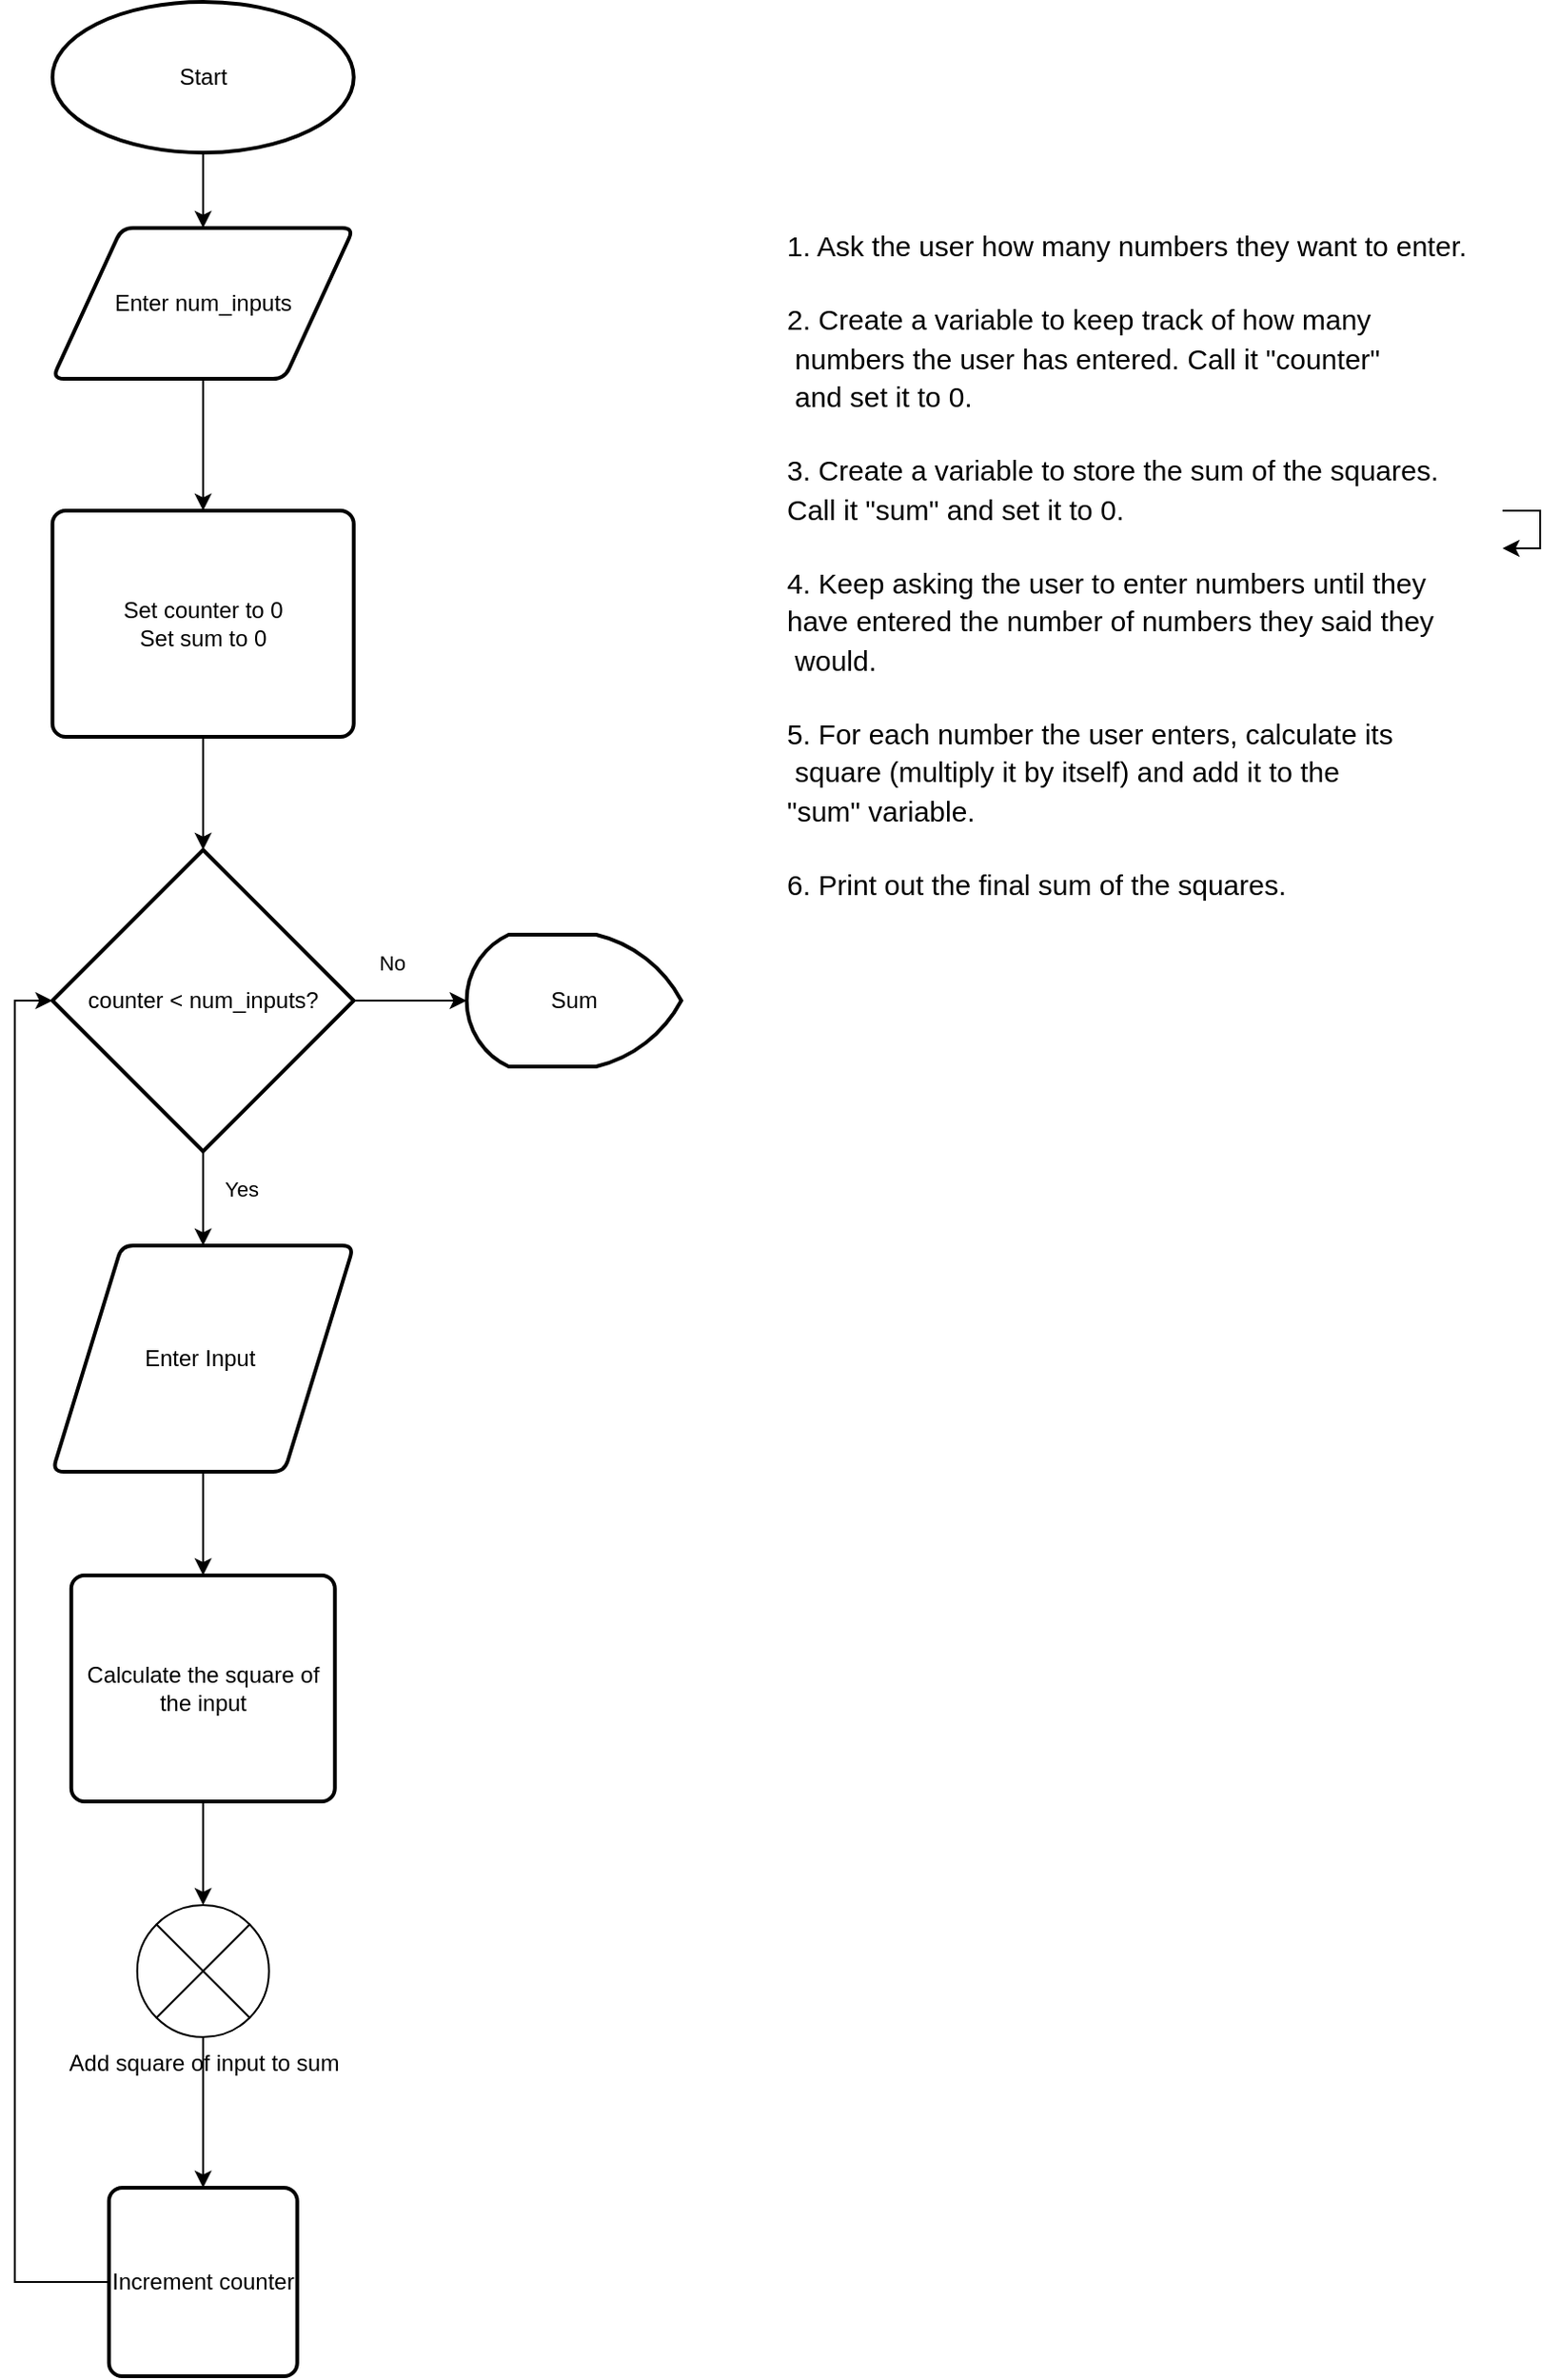 <mxfile version="20.8.23" type="github">
  <diagram id="C5RBs43oDa-KdzZeNtuy" name="Page-1">
    <mxGraphModel dx="2269" dy="2449" grid="1" gridSize="10" guides="1" tooltips="1" connect="1" arrows="1" fold="1" page="1" pageScale="1" pageWidth="827" pageHeight="1169" math="0" shadow="0">
      <root>
        <mxCell id="WIyWlLk6GJQsqaUBKTNV-0" />
        <mxCell id="WIyWlLk6GJQsqaUBKTNV-1" parent="WIyWlLk6GJQsqaUBKTNV-0" />
        <mxCell id="xcYycrhQfplcxfx5c9l_-16" value="" style="edgeStyle=orthogonalEdgeStyle;rounded=0;orthogonalLoop=1;jettySize=auto;html=1;" parent="WIyWlLk6GJQsqaUBKTNV-1" source="xcYycrhQfplcxfx5c9l_-4" target="xcYycrhQfplcxfx5c9l_-15" edge="1">
          <mxGeometry relative="1" as="geometry" />
        </mxCell>
        <mxCell id="xcYycrhQfplcxfx5c9l_-4" value="Start" style="strokeWidth=2;html=1;shape=mxgraph.flowchart.start_1;whiteSpace=wrap;" parent="WIyWlLk6GJQsqaUBKTNV-1" vertex="1">
          <mxGeometry x="59.86" y="-250" width="160" height="80" as="geometry" />
        </mxCell>
        <mxCell id="xcYycrhQfplcxfx5c9l_-9" style="edgeStyle=orthogonalEdgeStyle;rounded=0;orthogonalLoop=1;jettySize=auto;html=1;entryX=0.5;entryY=0;entryDx=0;entryDy=0;entryPerimeter=0;" parent="WIyWlLk6GJQsqaUBKTNV-1" source="xcYycrhQfplcxfx5c9l_-5" target="xcYycrhQfplcxfx5c9l_-7" edge="1">
          <mxGeometry relative="1" as="geometry" />
        </mxCell>
        <mxCell id="xcYycrhQfplcxfx5c9l_-5" value="Set counter to 0&lt;br&gt;Set sum to 0" style="rounded=1;whiteSpace=wrap;html=1;absoluteArcSize=1;arcSize=14;strokeWidth=2;" parent="WIyWlLk6GJQsqaUBKTNV-1" vertex="1">
          <mxGeometry x="59.86" y="20" width="160" height="120" as="geometry" />
        </mxCell>
        <mxCell id="xcYycrhQfplcxfx5c9l_-11" value="Yes" style="edgeStyle=orthogonalEdgeStyle;rounded=0;orthogonalLoop=1;jettySize=auto;html=1;entryX=0.5;entryY=0;entryDx=0;entryDy=0;" parent="WIyWlLk6GJQsqaUBKTNV-1" source="xcYycrhQfplcxfx5c9l_-7" target="xcYycrhQfplcxfx5c9l_-10" edge="1">
          <mxGeometry x="-0.2" y="20" relative="1" as="geometry">
            <mxPoint as="offset" />
          </mxGeometry>
        </mxCell>
        <mxCell id="xcYycrhQfplcxfx5c9l_-21" value="No" style="edgeStyle=orthogonalEdgeStyle;rounded=0;orthogonalLoop=1;jettySize=auto;html=1;" parent="WIyWlLk6GJQsqaUBKTNV-1" source="xcYycrhQfplcxfx5c9l_-7" target="xcYycrhQfplcxfx5c9l_-20" edge="1">
          <mxGeometry x="-0.333" y="20" relative="1" as="geometry">
            <mxPoint as="offset" />
          </mxGeometry>
        </mxCell>
        <mxCell id="xcYycrhQfplcxfx5c9l_-7" value="counter &amp;lt; num_inputs?" style="strokeWidth=2;html=1;shape=mxgraph.flowchart.decision;whiteSpace=wrap;" parent="WIyWlLk6GJQsqaUBKTNV-1" vertex="1">
          <mxGeometry x="59.86" y="200" width="160" height="160" as="geometry" />
        </mxCell>
        <mxCell id="xcYycrhQfplcxfx5c9l_-13" style="edgeStyle=orthogonalEdgeStyle;rounded=0;orthogonalLoop=1;jettySize=auto;html=1;entryX=0.5;entryY=0;entryDx=0;entryDy=0;" parent="WIyWlLk6GJQsqaUBKTNV-1" source="xcYycrhQfplcxfx5c9l_-10" target="xcYycrhQfplcxfx5c9l_-12" edge="1">
          <mxGeometry relative="1" as="geometry" />
        </mxCell>
        <mxCell id="xcYycrhQfplcxfx5c9l_-10" value="Enter Input&amp;nbsp;" style="shape=parallelogram;html=1;strokeWidth=2;perimeter=parallelogramPerimeter;whiteSpace=wrap;rounded=1;arcSize=12;size=0.23;" parent="WIyWlLk6GJQsqaUBKTNV-1" vertex="1">
          <mxGeometry x="59.86" y="410" width="160" height="120" as="geometry" />
        </mxCell>
        <mxCell id="xcYycrhQfplcxfx5c9l_-23" value="" style="edgeStyle=orthogonalEdgeStyle;rounded=0;orthogonalLoop=1;jettySize=auto;html=1;" parent="WIyWlLk6GJQsqaUBKTNV-1" source="xcYycrhQfplcxfx5c9l_-12" target="xcYycrhQfplcxfx5c9l_-22" edge="1">
          <mxGeometry relative="1" as="geometry" />
        </mxCell>
        <mxCell id="xcYycrhQfplcxfx5c9l_-12" value="Calculate the square of the input" style="rounded=1;whiteSpace=wrap;html=1;absoluteArcSize=1;arcSize=14;strokeWidth=2;" parent="WIyWlLk6GJQsqaUBKTNV-1" vertex="1">
          <mxGeometry x="69.86" y="585" width="140" height="120" as="geometry" />
        </mxCell>
        <mxCell id="xcYycrhQfplcxfx5c9l_-17" value="" style="edgeStyle=orthogonalEdgeStyle;rounded=0;orthogonalLoop=1;jettySize=auto;html=1;" parent="WIyWlLk6GJQsqaUBKTNV-1" source="xcYycrhQfplcxfx5c9l_-15" target="xcYycrhQfplcxfx5c9l_-5" edge="1">
          <mxGeometry relative="1" as="geometry" />
        </mxCell>
        <mxCell id="xcYycrhQfplcxfx5c9l_-15" value="Enter num_inputs" style="shape=parallelogram;html=1;strokeWidth=2;perimeter=parallelogramPerimeter;whiteSpace=wrap;rounded=1;arcSize=12;size=0.23;" parent="WIyWlLk6GJQsqaUBKTNV-1" vertex="1">
          <mxGeometry x="59.86" y="-130" width="160" height="80" as="geometry" />
        </mxCell>
        <mxCell id="xcYycrhQfplcxfx5c9l_-20" value="Sum" style="strokeWidth=2;html=1;shape=mxgraph.flowchart.display;whiteSpace=wrap;direction=west;" parent="WIyWlLk6GJQsqaUBKTNV-1" vertex="1">
          <mxGeometry x="279.86" y="245" width="114" height="70" as="geometry" />
        </mxCell>
        <mxCell id="xcYycrhQfplcxfx5c9l_-25" value="" style="edgeStyle=orthogonalEdgeStyle;rounded=0;orthogonalLoop=1;jettySize=auto;html=1;" parent="WIyWlLk6GJQsqaUBKTNV-1" source="xcYycrhQfplcxfx5c9l_-22" target="xcYycrhQfplcxfx5c9l_-24" edge="1">
          <mxGeometry relative="1" as="geometry" />
        </mxCell>
        <mxCell id="xcYycrhQfplcxfx5c9l_-22" value="Add square of input to sum" style="verticalLabelPosition=bottom;verticalAlign=top;html=1;shape=mxgraph.flowchart.or;" parent="WIyWlLk6GJQsqaUBKTNV-1" vertex="1">
          <mxGeometry x="104.86" y="760" width="70" height="70" as="geometry" />
        </mxCell>
        <mxCell id="xcYycrhQfplcxfx5c9l_-26" style="edgeStyle=orthogonalEdgeStyle;rounded=0;orthogonalLoop=1;jettySize=auto;html=1;entryX=0;entryY=0.5;entryDx=0;entryDy=0;entryPerimeter=0;" parent="WIyWlLk6GJQsqaUBKTNV-1" source="xcYycrhQfplcxfx5c9l_-24" target="xcYycrhQfplcxfx5c9l_-7" edge="1">
          <mxGeometry relative="1" as="geometry">
            <Array as="points">
              <mxPoint x="39.86" y="960" />
              <mxPoint x="39.86" y="280" />
            </Array>
          </mxGeometry>
        </mxCell>
        <mxCell id="xcYycrhQfplcxfx5c9l_-24" value="Increment counter" style="rounded=1;whiteSpace=wrap;html=1;absoluteArcSize=1;arcSize=14;strokeWidth=2;" parent="WIyWlLk6GJQsqaUBKTNV-1" vertex="1">
          <mxGeometry x="89.86" y="910" width="100" height="100" as="geometry" />
        </mxCell>
        <mxCell id="xcYycrhQfplcxfx5c9l_-27" value="&lt;ul style=&quot;margin-top: 0px; margin-bottom: 0px; padding-inline-start: 48px; font-size: 15px;&quot;&gt;&lt;li aria-level=&quot;1&quot; style=&quot;list-style-type: none; font-family: Arial; background-color: transparent; font-variant-numeric: normal; font-variant-east-asian: normal; vertical-align: baseline; font-size: 15px;&quot; dir=&quot;ltr&quot;&gt;&lt;p role=&quot;presentation&quot; style=&quot;line-height: 1.38; margin-top: 0pt; margin-bottom: 0pt; font-size: 15px;&quot; dir=&quot;ltr&quot;&gt;&lt;font style=&quot;font-size: 15px;&quot;&gt;&lt;br style=&quot;font-size: 15px;&quot;&gt;&lt;/font&gt;&lt;/p&gt;&lt;/li&gt;&lt;li aria-level=&quot;1&quot; style=&quot;list-style-type: none; font-family: Arial; background-color: transparent; font-variant-numeric: normal; font-variant-east-asian: normal; vertical-align: baseline; font-size: 15px;&quot; dir=&quot;ltr&quot;&gt;&lt;font style=&quot;font-size: 15px;&quot;&gt;&lt;br style=&quot;font-size: 15px;&quot;&gt;&lt;/font&gt;&lt;/li&gt;&lt;li aria-level=&quot;1&quot; style=&quot;list-style-type: none; font-family: Arial; background-color: transparent; font-variant-numeric: normal; font-variant-east-asian: normal; vertical-align: baseline; font-size: 15px;&quot; dir=&quot;ltr&quot;&gt;&lt;p role=&quot;presentation&quot; style=&quot;line-height: 1.38; margin-top: 0pt; margin-bottom: 0pt; font-size: 15px;&quot; dir=&quot;ltr&quot;&gt;&lt;span style=&quot;background-color: transparent; font-variant-numeric: normal; font-variant-east-asian: normal; vertical-align: baseline; font-size: 15px;&quot;&gt;&lt;font style=&quot;font-size: 15px;&quot;&gt;1. Ask the user how many numbers they want to enter.&lt;/font&gt;&lt;/span&gt;&lt;/p&gt;&lt;/li&gt;&lt;li aria-level=&quot;1&quot; style=&quot;list-style-type: none; font-family: Arial; background-color: transparent; font-variant-numeric: normal; font-variant-east-asian: normal; vertical-align: baseline; font-size: 15px;&quot; dir=&quot;ltr&quot;&gt;&lt;font style=&quot;font-size: 15px;&quot;&gt;&lt;br style=&quot;font-size: 15px;&quot;&gt;&lt;/font&gt;&lt;/li&gt;&lt;li aria-level=&quot;1&quot; style=&quot;list-style-type: none; font-family: Arial; background-color: transparent; font-variant-numeric: normal; font-variant-east-asian: normal; vertical-align: baseline; font-size: 15px;&quot; dir=&quot;ltr&quot;&gt;&lt;p role=&quot;presentation&quot; style=&quot;line-height: 1.38; margin-top: 0pt; margin-bottom: 0pt; font-size: 15px;&quot; dir=&quot;ltr&quot;&gt;&lt;span style=&quot;background-color: transparent; font-variant-numeric: normal; font-variant-east-asian: normal; vertical-align: baseline; font-size: 15px;&quot;&gt;&lt;font style=&quot;font-size: 15px;&quot;&gt;2. Create a variable to keep track of how many&lt;/font&gt;&lt;/span&gt;&lt;/p&gt;&lt;/li&gt;&lt;li aria-level=&quot;1&quot; style=&quot;list-style-type: none; font-family: Arial; background-color: transparent; font-variant-numeric: normal; font-variant-east-asian: normal; vertical-align: baseline; font-size: 15px;&quot; dir=&quot;ltr&quot;&gt;&lt;p role=&quot;presentation&quot; style=&quot;line-height: 1.38; margin-top: 0pt; margin-bottom: 0pt; font-size: 15px;&quot; dir=&quot;ltr&quot;&gt;&lt;span style=&quot;background-color: transparent; font-variant-numeric: normal; font-variant-east-asian: normal; vertical-align: baseline; font-size: 15px;&quot;&gt;&lt;font style=&quot;font-size: 15px;&quot;&gt;&amp;nbsp;numbers the user has entered. Call it &quot;counter&quot;&lt;/font&gt;&lt;/span&gt;&lt;/p&gt;&lt;/li&gt;&lt;li aria-level=&quot;1&quot; style=&quot;list-style-type: none; font-family: Arial; background-color: transparent; font-variant-numeric: normal; font-variant-east-asian: normal; vertical-align: baseline; font-size: 15px;&quot; dir=&quot;ltr&quot;&gt;&lt;p role=&quot;presentation&quot; style=&quot;line-height: 1.38; margin-top: 0pt; margin-bottom: 0pt; font-size: 15px;&quot; dir=&quot;ltr&quot;&gt;&lt;span style=&quot;background-color: transparent; font-variant-numeric: normal; font-variant-east-asian: normal; vertical-align: baseline; font-size: 15px;&quot;&gt;&lt;font style=&quot;font-size: 15px;&quot;&gt;&amp;nbsp;and set it to 0.&lt;/font&gt;&lt;/span&gt;&lt;/p&gt;&lt;/li&gt;&lt;li aria-level=&quot;1&quot; style=&quot;list-style-type: none; font-family: Arial; background-color: transparent; font-variant-numeric: normal; font-variant-east-asian: normal; vertical-align: baseline; font-size: 15px;&quot; dir=&quot;ltr&quot;&gt;&lt;font style=&quot;font-size: 15px;&quot;&gt;&lt;br style=&quot;font-size: 15px;&quot;&gt;&lt;/font&gt;&lt;/li&gt;&lt;li aria-level=&quot;1&quot; style=&quot;list-style-type: none; font-family: Arial; background-color: transparent; font-variant-numeric: normal; font-variant-east-asian: normal; vertical-align: baseline; font-size: 15px;&quot; dir=&quot;ltr&quot;&gt;&lt;p role=&quot;presentation&quot; style=&quot;line-height: 1.38; margin-top: 0pt; margin-bottom: 0pt; font-size: 15px;&quot; dir=&quot;ltr&quot;&gt;&lt;span style=&quot;background-color: transparent; font-variant-numeric: normal; font-variant-east-asian: normal; vertical-align: baseline; font-size: 15px;&quot;&gt;&lt;font style=&quot;font-size: 15px;&quot;&gt;3. Create a variable to store the sum of the squares.&amp;nbsp;&lt;/font&gt;&lt;/span&gt;&lt;/p&gt;&lt;/li&gt;&lt;li aria-level=&quot;1&quot; style=&quot;list-style-type: none; font-family: Arial; background-color: transparent; font-variant-numeric: normal; font-variant-east-asian: normal; vertical-align: baseline; font-size: 15px;&quot; dir=&quot;ltr&quot;&gt;&lt;p role=&quot;presentation&quot; style=&quot;line-height: 1.38; margin-top: 0pt; margin-bottom: 0pt; font-size: 15px;&quot; dir=&quot;ltr&quot;&gt;&lt;span style=&quot;background-color: transparent; font-variant-numeric: normal; font-variant-east-asian: normal; vertical-align: baseline; font-size: 15px;&quot;&gt;&lt;font style=&quot;font-size: 15px;&quot;&gt;Call it &quot;sum&quot; and set it to 0.&lt;/font&gt;&lt;/span&gt;&lt;/p&gt;&lt;/li&gt;&lt;li aria-level=&quot;1&quot; style=&quot;list-style-type: none; font-family: Arial; background-color: transparent; font-variant-numeric: normal; font-variant-east-asian: normal; vertical-align: baseline; font-size: 15px;&quot; dir=&quot;ltr&quot;&gt;&lt;font style=&quot;font-size: 15px;&quot;&gt;&lt;br style=&quot;font-size: 15px;&quot;&gt;&lt;/font&gt;&lt;/li&gt;&lt;li aria-level=&quot;1&quot; style=&quot;list-style-type: none; font-family: Arial; background-color: transparent; font-variant-numeric: normal; font-variant-east-asian: normal; vertical-align: baseline; font-size: 15px;&quot; dir=&quot;ltr&quot;&gt;&lt;p role=&quot;presentation&quot; style=&quot;line-height: 1.38; margin-top: 0pt; margin-bottom: 0pt; font-size: 15px;&quot; dir=&quot;ltr&quot;&gt;&lt;span style=&quot;background-color: transparent; font-variant-numeric: normal; font-variant-east-asian: normal; vertical-align: baseline; font-size: 15px;&quot;&gt;&lt;font style=&quot;font-size: 15px;&quot;&gt;4. Keep asking the user to enter numbers until they&amp;nbsp;&lt;/font&gt;&lt;/span&gt;&lt;/p&gt;&lt;/li&gt;&lt;li aria-level=&quot;1&quot; style=&quot;list-style-type: none; font-family: Arial; background-color: transparent; font-variant-numeric: normal; font-variant-east-asian: normal; vertical-align: baseline; font-size: 15px;&quot; dir=&quot;ltr&quot;&gt;&lt;p role=&quot;presentation&quot; style=&quot;line-height: 1.38; margin-top: 0pt; margin-bottom: 0pt; font-size: 15px;&quot; dir=&quot;ltr&quot;&gt;&lt;span style=&quot;background-color: transparent; font-variant-numeric: normal; font-variant-east-asian: normal; vertical-align: baseline; font-size: 15px;&quot;&gt;&lt;font style=&quot;font-size: 15px;&quot;&gt;have entered the number of numbers they said they&lt;/font&gt;&lt;/span&gt;&lt;/p&gt;&lt;/li&gt;&lt;li aria-level=&quot;1&quot; style=&quot;list-style-type: none; font-family: Arial; background-color: transparent; font-variant-numeric: normal; font-variant-east-asian: normal; vertical-align: baseline; font-size: 15px;&quot; dir=&quot;ltr&quot;&gt;&lt;p role=&quot;presentation&quot; style=&quot;line-height: 1.38; margin-top: 0pt; margin-bottom: 0pt; font-size: 15px;&quot; dir=&quot;ltr&quot;&gt;&lt;span style=&quot;background-color: transparent; font-variant-numeric: normal; font-variant-east-asian: normal; vertical-align: baseline; font-size: 15px;&quot;&gt;&lt;font style=&quot;font-size: 15px;&quot;&gt;&amp;nbsp;would.&lt;/font&gt;&lt;/span&gt;&lt;/p&gt;&lt;/li&gt;&lt;li aria-level=&quot;1&quot; style=&quot;list-style-type: none; font-family: Arial; background-color: transparent; font-variant-numeric: normal; font-variant-east-asian: normal; vertical-align: baseline; font-size: 15px;&quot; dir=&quot;ltr&quot;&gt;&lt;font style=&quot;font-size: 15px;&quot;&gt;&lt;br style=&quot;font-size: 15px;&quot;&gt;&lt;/font&gt;&lt;/li&gt;&lt;li aria-level=&quot;1&quot; style=&quot;list-style-type: none; font-family: Arial; background-color: transparent; font-variant-numeric: normal; font-variant-east-asian: normal; vertical-align: baseline; font-size: 15px;&quot; dir=&quot;ltr&quot;&gt;&lt;p role=&quot;presentation&quot; style=&quot;line-height: 1.38; margin-top: 0pt; margin-bottom: 0pt; font-size: 15px;&quot; dir=&quot;ltr&quot;&gt;&lt;span style=&quot;background-color: transparent; font-variant-numeric: normal; font-variant-east-asian: normal; vertical-align: baseline; font-size: 15px;&quot;&gt;&lt;font style=&quot;font-size: 15px;&quot;&gt;5. For each number the user enters, calculate its&lt;/font&gt;&lt;/span&gt;&lt;/p&gt;&lt;/li&gt;&lt;li aria-level=&quot;1&quot; style=&quot;list-style-type: none; font-family: Arial; background-color: transparent; font-variant-numeric: normal; font-variant-east-asian: normal; vertical-align: baseline; font-size: 15px;&quot; dir=&quot;ltr&quot;&gt;&lt;p role=&quot;presentation&quot; style=&quot;line-height: 1.38; margin-top: 0pt; margin-bottom: 0pt; font-size: 15px;&quot; dir=&quot;ltr&quot;&gt;&lt;span style=&quot;background-color: transparent; font-variant-numeric: normal; font-variant-east-asian: normal; vertical-align: baseline; font-size: 15px;&quot;&gt;&lt;font style=&quot;font-size: 15px;&quot;&gt;&amp;nbsp;square (multiply it by itself) and add it to the&amp;nbsp;&lt;/font&gt;&lt;/span&gt;&lt;/p&gt;&lt;/li&gt;&lt;li aria-level=&quot;1&quot; style=&quot;list-style-type: none; font-family: Arial; background-color: transparent; font-variant-numeric: normal; font-variant-east-asian: normal; vertical-align: baseline; font-size: 15px;&quot; dir=&quot;ltr&quot;&gt;&lt;p role=&quot;presentation&quot; style=&quot;line-height: 1.38; margin-top: 0pt; margin-bottom: 0pt; font-size: 15px;&quot; dir=&quot;ltr&quot;&gt;&lt;span style=&quot;background-color: transparent; font-variant-numeric: normal; font-variant-east-asian: normal; vertical-align: baseline; font-size: 15px;&quot;&gt;&lt;font style=&quot;font-size: 15px;&quot;&gt;&quot;sum&quot; variable.&lt;/font&gt;&lt;/span&gt;&lt;/p&gt;&lt;/li&gt;&lt;li aria-level=&quot;1&quot; style=&quot;list-style-type: none; font-family: Arial; background-color: transparent; font-variant-numeric: normal; font-variant-east-asian: normal; vertical-align: baseline; font-size: 15px;&quot; dir=&quot;ltr&quot;&gt;&lt;font style=&quot;font-size: 15px;&quot;&gt;&lt;br style=&quot;font-size: 15px;&quot;&gt;&lt;/font&gt;&lt;/li&gt;&lt;li aria-level=&quot;1&quot; style=&quot;list-style-type: none; font-family: Arial; background-color: transparent; font-variant-numeric: normal; font-variant-east-asian: normal; vertical-align: baseline; font-size: 15px;&quot; dir=&quot;ltr&quot;&gt;&lt;p role=&quot;presentation&quot; style=&quot;line-height: 1.38; margin-top: 0pt; margin-bottom: 0pt; font-size: 15px;&quot; dir=&quot;ltr&quot;&gt;&lt;span style=&quot;background-color: transparent; font-variant-numeric: normal; font-variant-east-asian: normal; vertical-align: baseline; font-size: 15px;&quot;&gt;&lt;font style=&quot;font-size: 15px;&quot;&gt;6. Print out the final sum of the squares.&lt;/font&gt;&lt;/span&gt;&lt;/p&gt;&lt;/li&gt;&lt;/ul&gt;&lt;font style=&quot;font-size: 15px;&quot;&gt;&lt;span id=&quot;docs-internal-guid-438e468e-7fff-baf5-cbec-69b474371c2d&quot; style=&quot;font-size: 15px;&quot;&gt;&lt;/span&gt;&lt;/font&gt;" style="text;html=1;align=left;verticalAlign=middle;resizable=0;points=[];autosize=1;strokeColor=none;fillColor=none;fontSize=15;" parent="WIyWlLk6GJQsqaUBKTNV-1" vertex="1">
          <mxGeometry x="400" y="-175" width="430" height="410" as="geometry" />
        </mxCell>
        <mxCell id="qFgjj9o56tAsjimmY5Hg-0" style="edgeStyle=orthogonalEdgeStyle;rounded=0;orthogonalLoop=1;jettySize=auto;html=1;" edge="1" parent="WIyWlLk6GJQsqaUBKTNV-1" source="xcYycrhQfplcxfx5c9l_-27" target="xcYycrhQfplcxfx5c9l_-27">
          <mxGeometry relative="1" as="geometry" />
        </mxCell>
      </root>
    </mxGraphModel>
  </diagram>
</mxfile>
